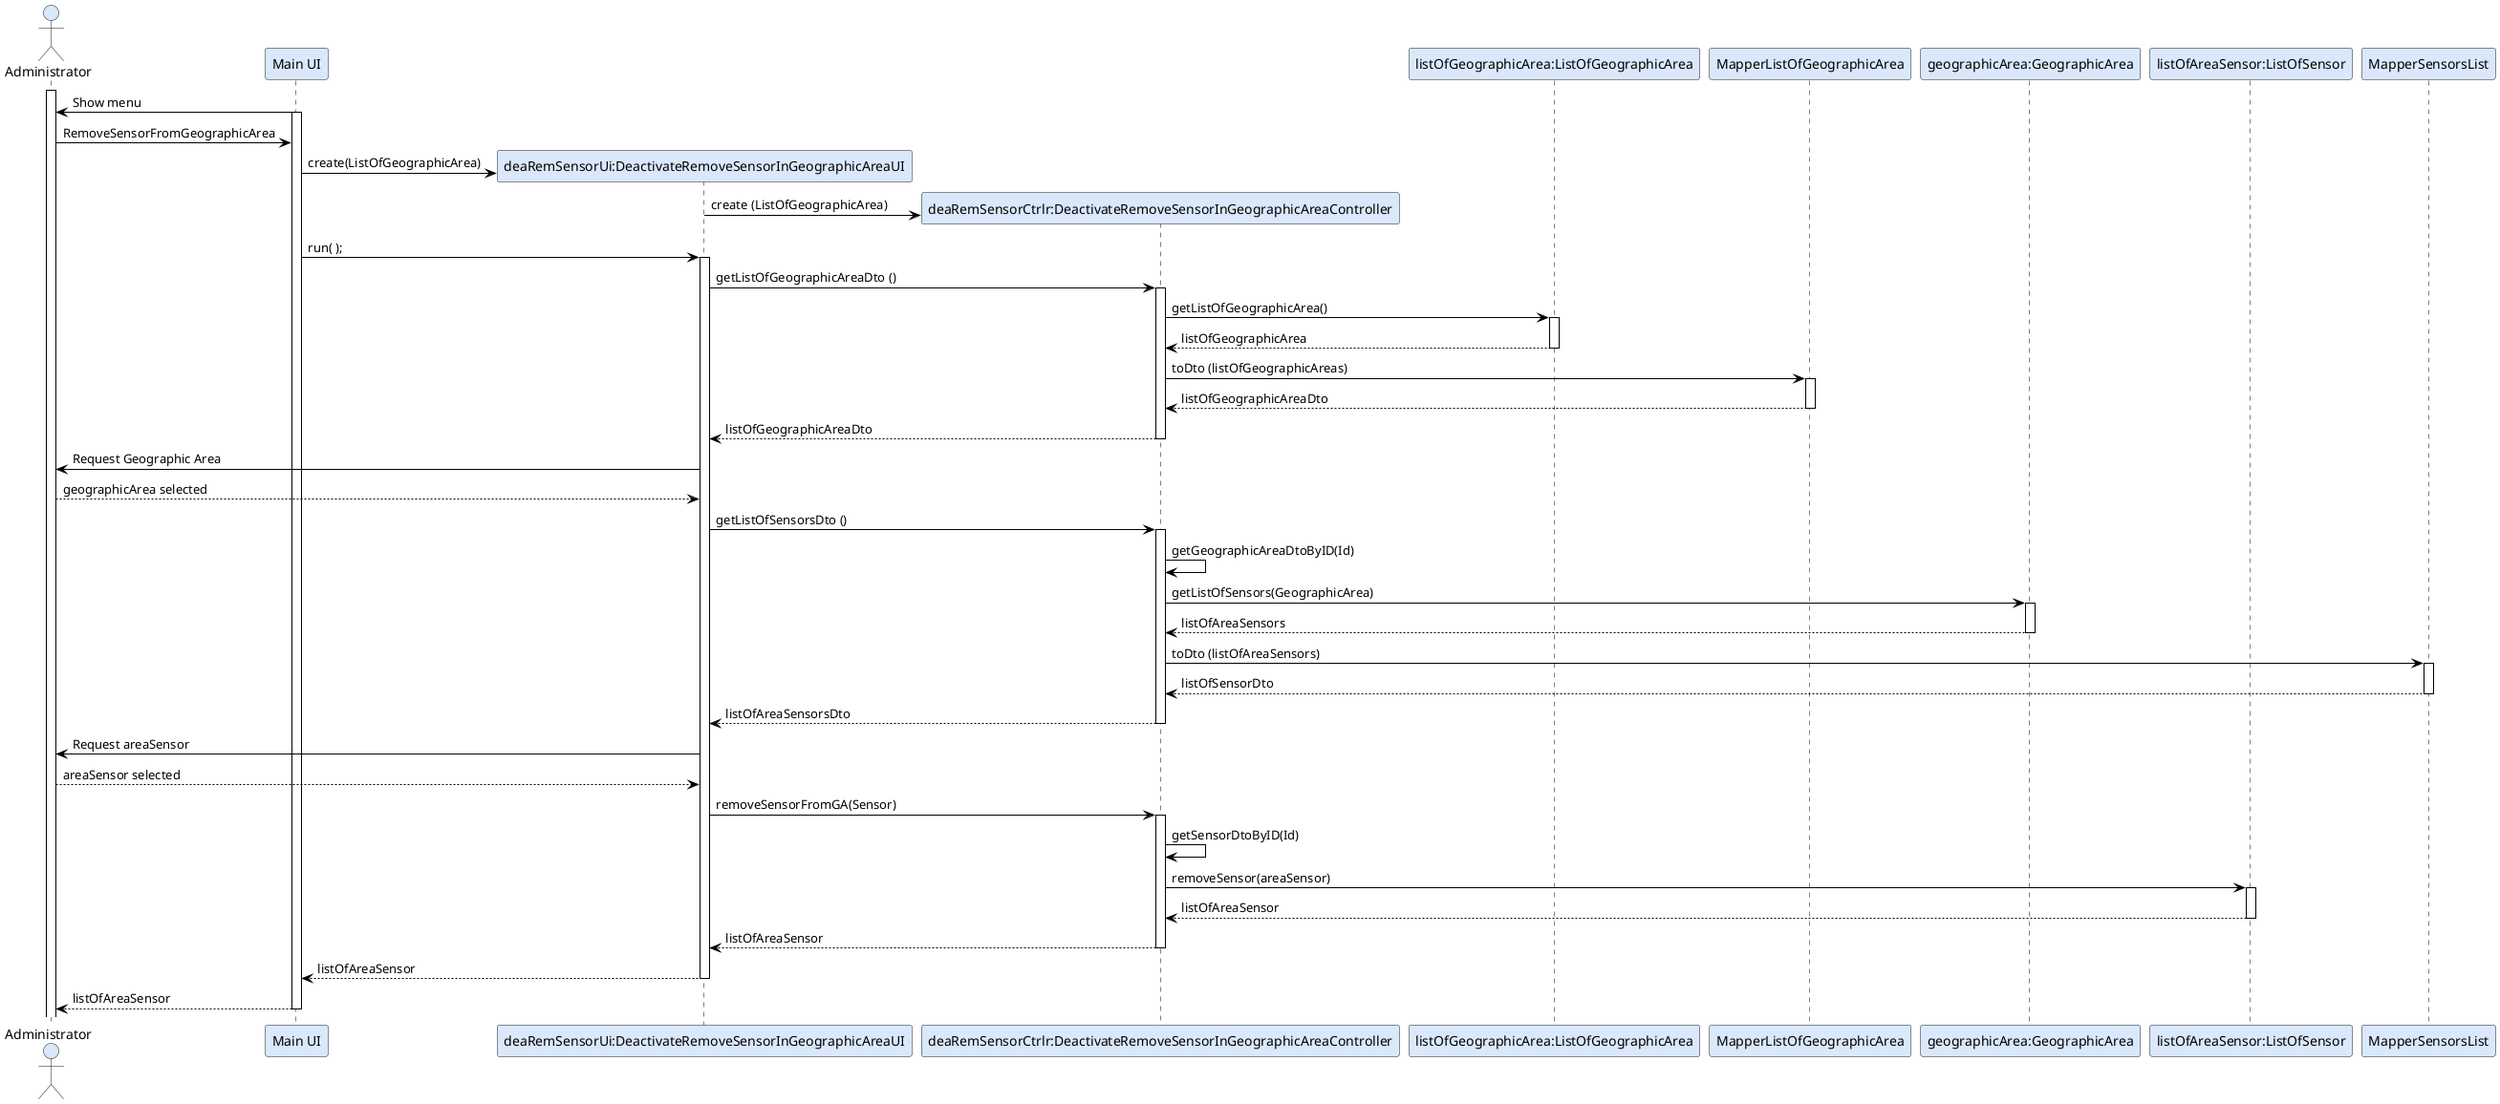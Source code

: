 @startuml

actor "Administrator" as P #DAE8FC
participant "Main UI" as M #DAE8FC
participant "deaRemSensorUi:DeactivateRemoveSensorInGeographicAreaUI" as U #DAE8FC
participant "deaRemSensorCtrlr:DeactivateRemoveSensorInGeographicAreaController" as C #DAE8FC
participant "listOfGeographicArea:ListOfGeographicArea" as LGA #DAE8FC
participant "MapperListOfGeographicArea" as MGA #DAE8FC
participant "geographicArea:GeographicArea" as GA #DAE8FC
participant "listOfAreaSensor:ListOfSensor" as LS #DAE8FC
participant "MapperSensorsList" as MSL #DAE8FC


skinparam actor {
	BorderColor 6C8EBF
}

skinparam participant {
	BorderColor 6C8EBF
}

skinparam shadowing false

skinparam sequence {
	ArrowColor BLACK
	ActorBorderColor DeepSkyBlue
	LifeLineBorderColor BLACK
}

activate P

M -> P: Show menu
activate M
P -> M: RemoveSensorFromGeographicArea

create U
M -> U : create(ListOfGeographicArea)

create C
U -> C : create (ListOfGeographicArea)

M -> U: run( );
activate U
U -> C: getListOfGeographicAreaDto ()
activate C
C -> LGA: getListOfGeographicArea()
activate LGA
LGA --> C: listOfGeographicArea
deactivate LGA
C->MGA:toDto (listOfGeographicAreas)
activate MGA
MGA-->C:listOfGeographicAreaDto
deactivate MGA
C --> U: listOfGeographicAreaDto
deactivate C

U -> P:Request Geographic Area
P --> U: geographicArea selected

U -> C: getListOfSensorsDto ()
activate C
C->C: getGeographicAreaDtoByID(Id)
C -> GA: getListOfSensors(GeographicArea)
activate GA
GA --> C: listOfAreaSensors
deactivate GA
C->MSL:toDto (listOfAreaSensors)
activate MSL
MSL-->C:listOfSensorDto
deactivate MSL
C --> U: listOfAreaSensorsDto
deactivate C

U -> P:Request areaSensor
P --> U: areaSensor selected


U -> C: removeSensorFromGA(Sensor)
activate C

C->C: getSensorDtoByID(Id)
C->LS: removeSensor(areaSensor)
activate LS
LS --> C: listOfAreaSensor
deactivate LS
C -->U: listOfAreaSensor
deactivate C
U-->M: listOfAreaSensor
deactivate U

M-->P: listOfAreaSensor
deactivate M
@enduml
